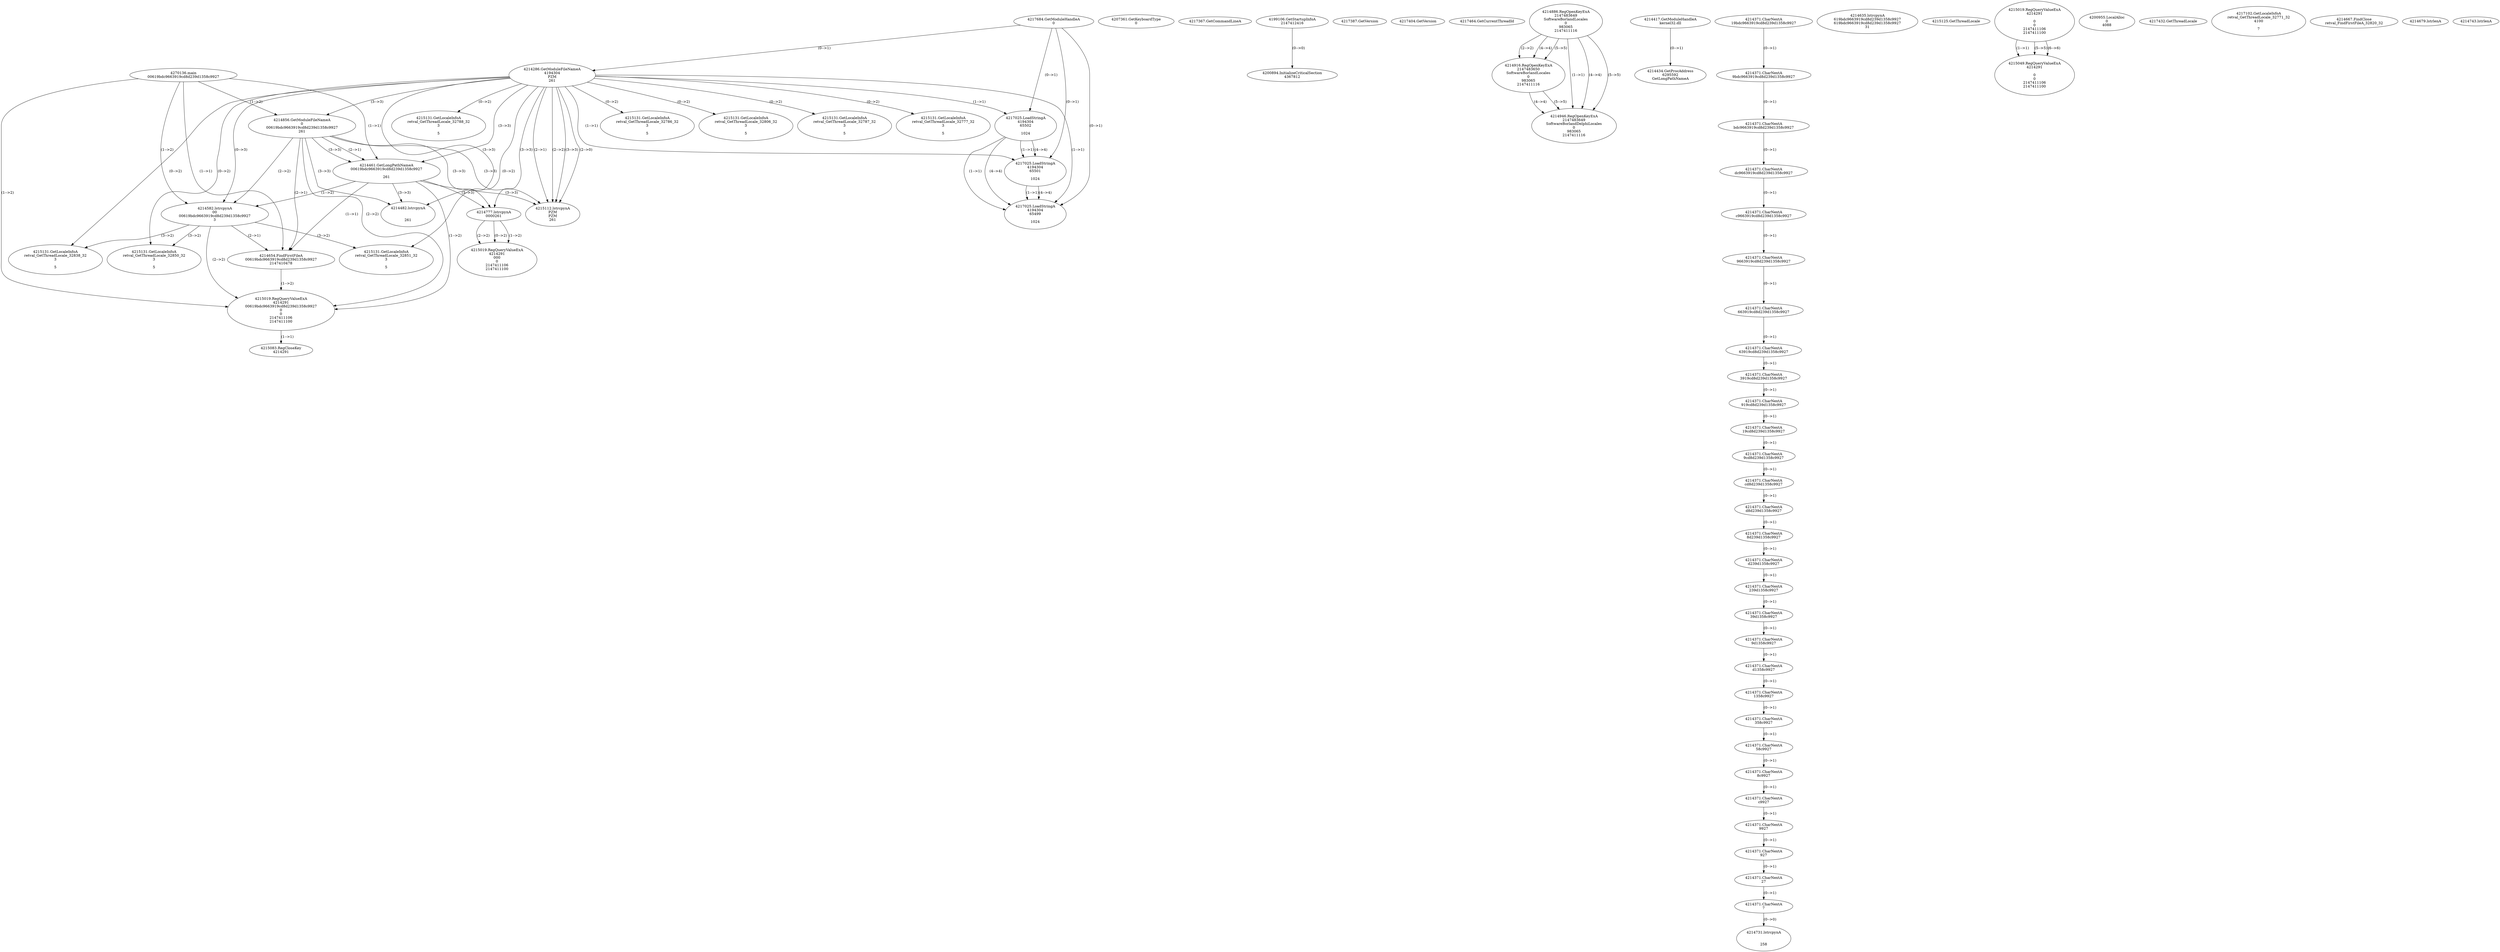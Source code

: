 // Global SCDG with merge call
digraph {
	0 [label="4270136.main
00619bdc9663919cd8d239d1358c9927"]
	1 [label="4217684.GetModuleHandleA
0"]
	2 [label="4207361.GetKeyboardType
0"]
	3 [label="4217367.GetCommandLineA
"]
	4 [label="4199106.GetStartupInfoA
2147412416"]
	5 [label="4217387.GetVersion
"]
	6 [label="4217404.GetVersion
"]
	7 [label="4217464.GetCurrentThreadId
"]
	8 [label="4214286.GetModuleFileNameA
4194304
PZM
261"]
	1 -> 8 [label="(0-->1)"]
	9 [label="4214856.GetModuleFileNameA
0
00619bdc9663919cd8d239d1358c9927
261"]
	0 -> 9 [label="(1-->2)"]
	8 -> 9 [label="(3-->3)"]
	10 [label="4214886.RegOpenKeyExA
2147483649
Software\Borland\Locales
0
983065
2147411116"]
	11 [label="4214916.RegOpenKeyExA
2147483650
Software\Borland\Locales
0
983065
2147411116"]
	10 -> 11 [label="(2-->2)"]
	10 -> 11 [label="(4-->4)"]
	10 -> 11 [label="(5-->5)"]
	12 [label="4214417.GetModuleHandleA
kernel32.dll"]
	13 [label="4214434.GetProcAddress
6295592
GetLongPathNameA"]
	12 -> 13 [label="(0-->1)"]
	14 [label="4214461.GetLongPathNameA
00619bdc9663919cd8d239d1358c9927

261"]
	0 -> 14 [label="(1-->1)"]
	9 -> 14 [label="(2-->1)"]
	8 -> 14 [label="(3-->3)"]
	9 -> 14 [label="(3-->3)"]
	15 [label="4214582.lstrcpynA
00
00619bdc9663919cd8d239d1358c9927
3"]
	0 -> 15 [label="(1-->2)"]
	9 -> 15 [label="(2-->2)"]
	14 -> 15 [label="(1-->2)"]
	8 -> 15 [label="(0-->3)"]
	16 [label="4214371.CharNextA
19bdc9663919cd8d239d1358c9927"]
	17 [label="4214371.CharNextA
9bdc9663919cd8d239d1358c9927"]
	16 -> 17 [label="(0-->1)"]
	18 [label="4214371.CharNextA
bdc9663919cd8d239d1358c9927"]
	17 -> 18 [label="(0-->1)"]
	19 [label="4214371.CharNextA
dc9663919cd8d239d1358c9927"]
	18 -> 19 [label="(0-->1)"]
	20 [label="4214371.CharNextA
c9663919cd8d239d1358c9927"]
	19 -> 20 [label="(0-->1)"]
	21 [label="4214371.CharNextA
9663919cd8d239d1358c9927"]
	20 -> 21 [label="(0-->1)"]
	22 [label="4214371.CharNextA
663919cd8d239d1358c9927"]
	21 -> 22 [label="(0-->1)"]
	23 [label="4214371.CharNextA
63919cd8d239d1358c9927"]
	22 -> 23 [label="(0-->1)"]
	24 [label="4214371.CharNextA
3919cd8d239d1358c9927"]
	23 -> 24 [label="(0-->1)"]
	25 [label="4214371.CharNextA
919cd8d239d1358c9927"]
	24 -> 25 [label="(0-->1)"]
	26 [label="4214371.CharNextA
19cd8d239d1358c9927"]
	25 -> 26 [label="(0-->1)"]
	27 [label="4214371.CharNextA
9cd8d239d1358c9927"]
	26 -> 27 [label="(0-->1)"]
	28 [label="4214371.CharNextA
cd8d239d1358c9927"]
	27 -> 28 [label="(0-->1)"]
	29 [label="4214371.CharNextA
d8d239d1358c9927"]
	28 -> 29 [label="(0-->1)"]
	30 [label="4214371.CharNextA
8d239d1358c9927"]
	29 -> 30 [label="(0-->1)"]
	31 [label="4214371.CharNextA
d239d1358c9927"]
	30 -> 31 [label="(0-->1)"]
	32 [label="4214371.CharNextA
239d1358c9927"]
	31 -> 32 [label="(0-->1)"]
	33 [label="4214371.CharNextA
39d1358c9927"]
	32 -> 33 [label="(0-->1)"]
	34 [label="4214371.CharNextA
9d1358c9927"]
	33 -> 34 [label="(0-->1)"]
	35 [label="4214371.CharNextA
d1358c9927"]
	34 -> 35 [label="(0-->1)"]
	36 [label="4214371.CharNextA
1358c9927"]
	35 -> 36 [label="(0-->1)"]
	37 [label="4214371.CharNextA
358c9927"]
	36 -> 37 [label="(0-->1)"]
	38 [label="4214371.CharNextA
58c9927"]
	37 -> 38 [label="(0-->1)"]
	39 [label="4214371.CharNextA
8c9927"]
	38 -> 39 [label="(0-->1)"]
	40 [label="4214371.CharNextA
c9927"]
	39 -> 40 [label="(0-->1)"]
	41 [label="4214371.CharNextA
9927"]
	40 -> 41 [label="(0-->1)"]
	42 [label="4214371.CharNextA
927"]
	41 -> 42 [label="(0-->1)"]
	43 [label="4214371.CharNextA
27"]
	42 -> 43 [label="(0-->1)"]
	44 [label="4214371.CharNextA
7"]
	43 -> 44 [label="(0-->1)"]
	45 [label="4214635.lstrcpynA
619bdc9663919cd8d239d1358c9927
619bdc9663919cd8d239d1358c9927
31"]
	46 [label="4214654.FindFirstFileA
00619bdc9663919cd8d239d1358c9927
2147410478"]
	0 -> 46 [label="(1-->1)"]
	9 -> 46 [label="(2-->1)"]
	14 -> 46 [label="(1-->1)"]
	15 -> 46 [label="(2-->1)"]
	47 [label="4215019.RegQueryValueExA
4214291
00619bdc9663919cd8d239d1358c9927
0
0
2147411106
2147411100"]
	0 -> 47 [label="(1-->2)"]
	9 -> 47 [label="(2-->2)"]
	14 -> 47 [label="(1-->2)"]
	15 -> 47 [label="(2-->2)"]
	46 -> 47 [label="(1-->2)"]
	48 [label="4215083.RegCloseKey
4214291"]
	47 -> 48 [label="(1-->1)"]
	49 [label="4215112.lstrcpynA
PZM
PZM
261"]
	8 -> 49 [label="(2-->1)"]
	8 -> 49 [label="(2-->2)"]
	8 -> 49 [label="(3-->3)"]
	9 -> 49 [label="(3-->3)"]
	14 -> 49 [label="(3-->3)"]
	8 -> 49 [label="(2-->0)"]
	50 [label="4215125.GetThreadLocale
"]
	51 [label="4215131.GetLocaleInfoA
retval_GetThreadLocale_32851_32
3

5"]
	8 -> 51 [label="(0-->2)"]
	15 -> 51 [label="(3-->2)"]
	52 [label="4217025.LoadStringA
4194304
65502

1024"]
	1 -> 52 [label="(0-->1)"]
	8 -> 52 [label="(1-->1)"]
	53 [label="4214482.lstrcpynA


261"]
	8 -> 53 [label="(3-->3)"]
	9 -> 53 [label="(3-->3)"]
	14 -> 53 [label="(3-->3)"]
	54 [label="4215019.RegQueryValueExA
4214291

0
0
2147411106
2147411100"]
	55 [label="4215131.GetLocaleInfoA
retval_GetThreadLocale_32786_32
3

5"]
	8 -> 55 [label="(0-->2)"]
	56 [label="4217025.LoadStringA
4194304
65501

1024"]
	1 -> 56 [label="(0-->1)"]
	8 -> 56 [label="(1-->1)"]
	52 -> 56 [label="(1-->1)"]
	52 -> 56 [label="(4-->4)"]
	57 [label="4217025.LoadStringA
4194304
65499

1024"]
	1 -> 57 [label="(0-->1)"]
	8 -> 57 [label="(1-->1)"]
	52 -> 57 [label="(1-->1)"]
	56 -> 57 [label="(1-->1)"]
	52 -> 57 [label="(4-->4)"]
	56 -> 57 [label="(4-->4)"]
	58 [label="4200894.InitializeCriticalSection
4367812"]
	4 -> 58 [label="(0-->0)"]
	59 [label="4200955.LocalAlloc
0
4088"]
	60 [label="4217432.GetThreadLocale
"]
	61 [label="4217102.GetLocaleInfoA
retval_GetThreadLocale_32771_32
4100

7"]
	62 [label="4214946.RegOpenKeyExA
2147483649
Software\Borland\Delphi\Locales
0
983065
2147411116"]
	10 -> 62 [label="(1-->1)"]
	10 -> 62 [label="(4-->4)"]
	11 -> 62 [label="(4-->4)"]
	10 -> 62 [label="(5-->5)"]
	11 -> 62 [label="(5-->5)"]
	63 [label="4215131.GetLocaleInfoA
retval_GetThreadLocale_32806_32
3

5"]
	8 -> 63 [label="(0-->2)"]
	64 [label="4215049.RegQueryValueExA
4214291

0
0
2147411106
2147411100"]
	54 -> 64 [label="(1-->1)"]
	54 -> 64 [label="(5-->5)"]
	54 -> 64 [label="(6-->6)"]
	65 [label="4215131.GetLocaleInfoA
retval_GetThreadLocale_32787_32
3

5"]
	8 -> 65 [label="(0-->2)"]
	66 [label="4215131.GetLocaleInfoA
retval_GetThreadLocale_32777_32
3

5"]
	8 -> 66 [label="(0-->2)"]
	67 [label="4215131.GetLocaleInfoA
retval_GetThreadLocale_32788_32
3

5"]
	8 -> 67 [label="(0-->2)"]
	68 [label="4215131.GetLocaleInfoA
retval_GetThreadLocale_32838_32
3

5"]
	8 -> 68 [label="(0-->2)"]
	15 -> 68 [label="(3-->2)"]
	69 [label="4214667.FindClose
retval_FindFirstFileA_32820_32"]
	70 [label="4214679.lstrlenA
"]
	71 [label="4214731.lstrcpynA


258"]
	44 -> 71 [label="(0-->0)"]
	72 [label="4214743.lstrlenA
"]
	73 [label="4214777.lstrcpynA
00\
00\
261"]
	8 -> 73 [label="(3-->3)"]
	9 -> 73 [label="(3-->3)"]
	14 -> 73 [label="(3-->3)"]
	74 [label="4215019.RegQueryValueExA
4214291
00\
0
0
2147411106
2147411100"]
	73 -> 74 [label="(1-->2)"]
	73 -> 74 [label="(2-->2)"]
	73 -> 74 [label="(0-->2)"]
	75 [label="4215131.GetLocaleInfoA
retval_GetThreadLocale_32850_32
3

5"]
	8 -> 75 [label="(0-->2)"]
	15 -> 75 [label="(3-->2)"]
}
